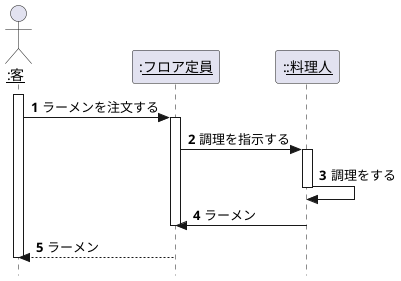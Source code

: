 @startuml 演習4-1_SD_ラーメン屋さんでの注文
hide footbox
       'メッセージに字でおで番号を降る
autonumber
       '厳密なUMLに準拠する
skinparam style strictuml
actor "<u>:客</u>" as custmer
participant ":<u>フロア定員</u>" as clerk 
participant ":<u>:料理人</u>" as cook 
activate custmer
    custmer -> clerk: ラーメンを注文する
     activate clerk
     clerk -> cook: 調理を指示する
     activate cook
       cook -> cook: 調理をする
     deactivate cook
     clerk <- cook: ラーメン
deactivate clerk
    custmer <-- clerk: ラーメン
deactivate custmer



@enduml